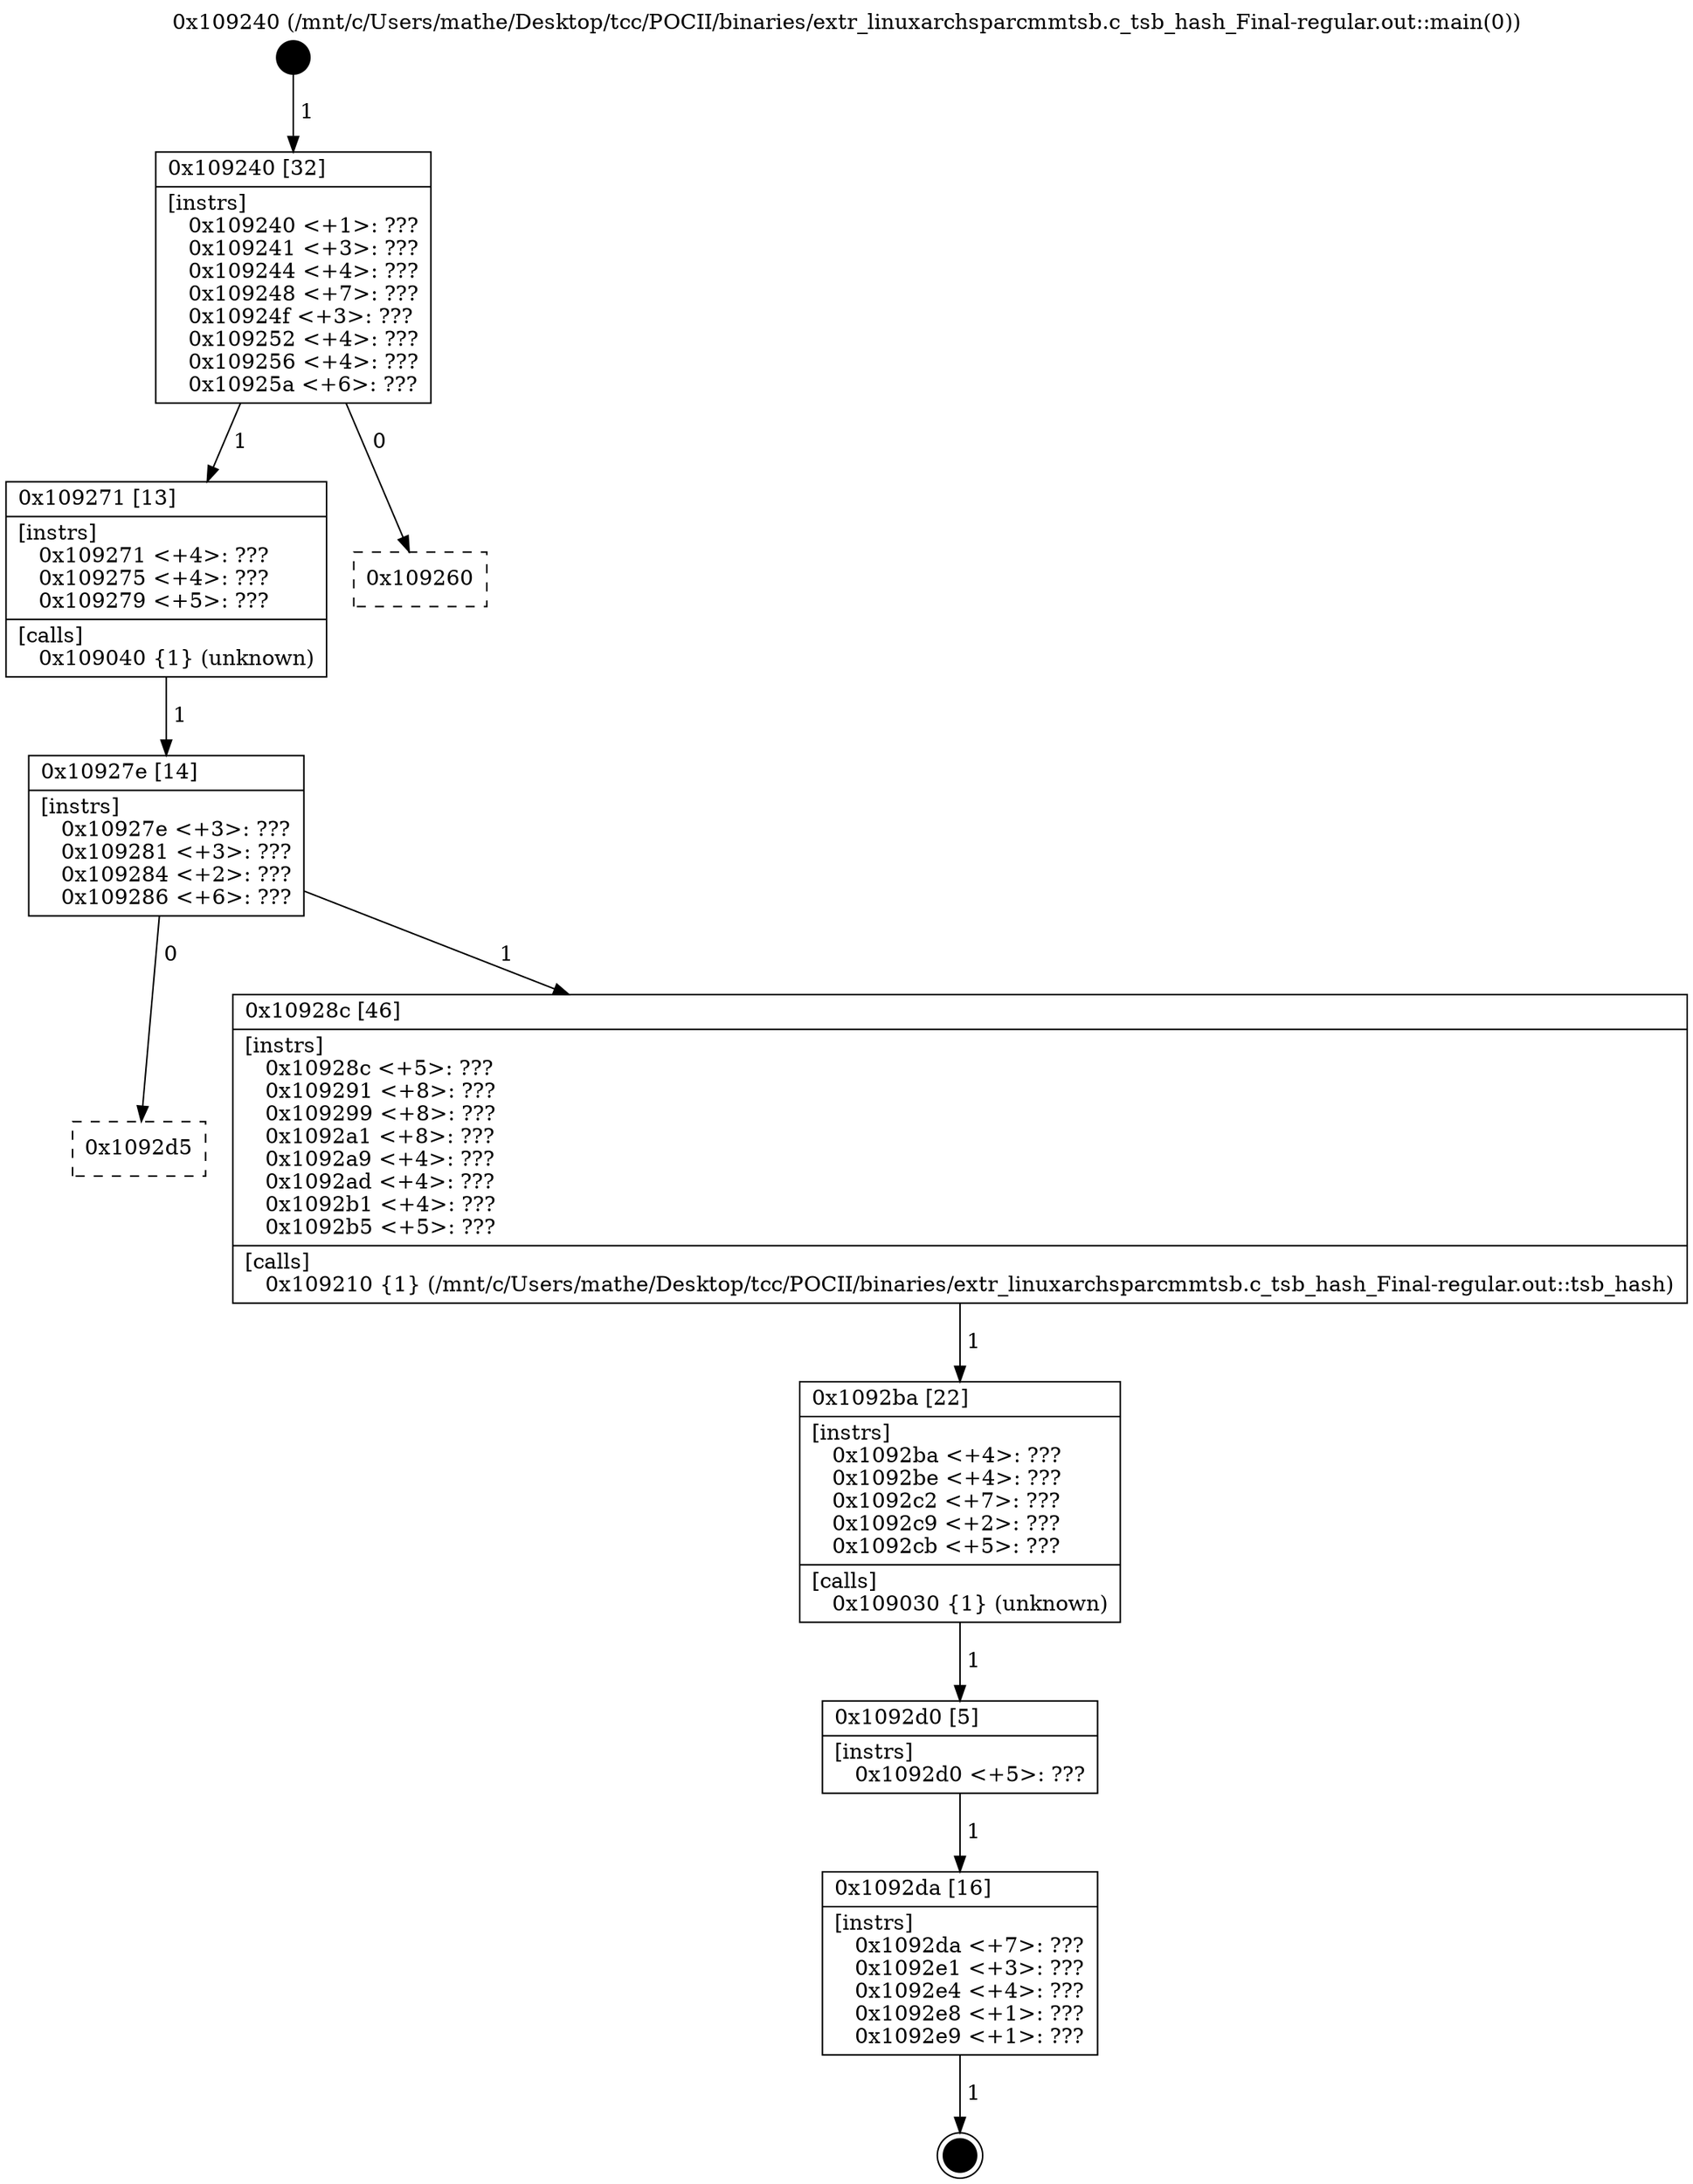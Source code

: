 digraph "0x109240" {
  label = "0x109240 (/mnt/c/Users/mathe/Desktop/tcc/POCII/binaries/extr_linuxarchsparcmmtsb.c_tsb_hash_Final-regular.out::main(0))"
  labelloc = "t"
  node[shape=record]

  Entry [label="",width=0.3,height=0.3,shape=circle,fillcolor=black,style=filled]
  "0x109240" [label="{
     0x109240 [32]\l
     | [instrs]\l
     &nbsp;&nbsp;0x109240 \<+1\>: ???\l
     &nbsp;&nbsp;0x109241 \<+3\>: ???\l
     &nbsp;&nbsp;0x109244 \<+4\>: ???\l
     &nbsp;&nbsp;0x109248 \<+7\>: ???\l
     &nbsp;&nbsp;0x10924f \<+3\>: ???\l
     &nbsp;&nbsp;0x109252 \<+4\>: ???\l
     &nbsp;&nbsp;0x109256 \<+4\>: ???\l
     &nbsp;&nbsp;0x10925a \<+6\>: ???\l
  }"]
  "0x109271" [label="{
     0x109271 [13]\l
     | [instrs]\l
     &nbsp;&nbsp;0x109271 \<+4\>: ???\l
     &nbsp;&nbsp;0x109275 \<+4\>: ???\l
     &nbsp;&nbsp;0x109279 \<+5\>: ???\l
     | [calls]\l
     &nbsp;&nbsp;0x109040 \{1\} (unknown)\l
  }"]
  "0x109260" [label="{
     0x109260\l
  }", style=dashed]
  "0x10927e" [label="{
     0x10927e [14]\l
     | [instrs]\l
     &nbsp;&nbsp;0x10927e \<+3\>: ???\l
     &nbsp;&nbsp;0x109281 \<+3\>: ???\l
     &nbsp;&nbsp;0x109284 \<+2\>: ???\l
     &nbsp;&nbsp;0x109286 \<+6\>: ???\l
  }"]
  "0x1092d5" [label="{
     0x1092d5\l
  }", style=dashed]
  "0x10928c" [label="{
     0x10928c [46]\l
     | [instrs]\l
     &nbsp;&nbsp;0x10928c \<+5\>: ???\l
     &nbsp;&nbsp;0x109291 \<+8\>: ???\l
     &nbsp;&nbsp;0x109299 \<+8\>: ???\l
     &nbsp;&nbsp;0x1092a1 \<+8\>: ???\l
     &nbsp;&nbsp;0x1092a9 \<+4\>: ???\l
     &nbsp;&nbsp;0x1092ad \<+4\>: ???\l
     &nbsp;&nbsp;0x1092b1 \<+4\>: ???\l
     &nbsp;&nbsp;0x1092b5 \<+5\>: ???\l
     | [calls]\l
     &nbsp;&nbsp;0x109210 \{1\} (/mnt/c/Users/mathe/Desktop/tcc/POCII/binaries/extr_linuxarchsparcmmtsb.c_tsb_hash_Final-regular.out::tsb_hash)\l
  }"]
  Exit [label="",width=0.3,height=0.3,shape=circle,fillcolor=black,style=filled,peripheries=2]
  "0x1092ba" [label="{
     0x1092ba [22]\l
     | [instrs]\l
     &nbsp;&nbsp;0x1092ba \<+4\>: ???\l
     &nbsp;&nbsp;0x1092be \<+4\>: ???\l
     &nbsp;&nbsp;0x1092c2 \<+7\>: ???\l
     &nbsp;&nbsp;0x1092c9 \<+2\>: ???\l
     &nbsp;&nbsp;0x1092cb \<+5\>: ???\l
     | [calls]\l
     &nbsp;&nbsp;0x109030 \{1\} (unknown)\l
  }"]
  "0x1092d0" [label="{
     0x1092d0 [5]\l
     | [instrs]\l
     &nbsp;&nbsp;0x1092d0 \<+5\>: ???\l
  }"]
  "0x1092da" [label="{
     0x1092da [16]\l
     | [instrs]\l
     &nbsp;&nbsp;0x1092da \<+7\>: ???\l
     &nbsp;&nbsp;0x1092e1 \<+3\>: ???\l
     &nbsp;&nbsp;0x1092e4 \<+4\>: ???\l
     &nbsp;&nbsp;0x1092e8 \<+1\>: ???\l
     &nbsp;&nbsp;0x1092e9 \<+1\>: ???\l
  }"]
  Entry -> "0x109240" [label=" 1"]
  "0x109240" -> "0x109271" [label=" 1"]
  "0x109240" -> "0x109260" [label=" 0"]
  "0x109271" -> "0x10927e" [label=" 1"]
  "0x10927e" -> "0x1092d5" [label=" 0"]
  "0x10927e" -> "0x10928c" [label=" 1"]
  "0x1092da" -> Exit [label=" 1"]
  "0x10928c" -> "0x1092ba" [label=" 1"]
  "0x1092ba" -> "0x1092d0" [label=" 1"]
  "0x1092d0" -> "0x1092da" [label=" 1"]
}
